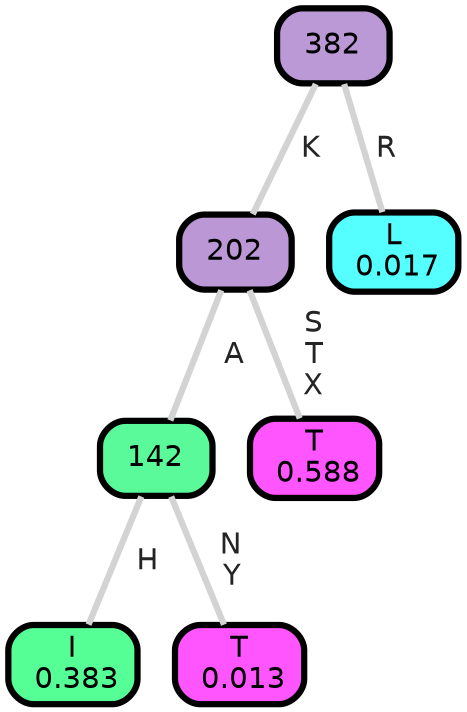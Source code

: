 graph Tree {
node [shape=box, style="filled, rounded",color="black",penwidth="3",fontcolor="black",                 fontname=helvetica] ;
graph [ranksep="0 equally", splines=straight,                 bgcolor=transparent, dpi=200] ;
edge [fontname=helvetica, fontweight=bold,fontcolor=grey14,color=lightgray] ;
0 [label="I
 0.383", fillcolor="#55ff96"] ;
1 [label="142", fillcolor="#5af999"] ;
2 [label="T
 0.013", fillcolor="#ff55ff"] ;
3 [label="202", fillcolor="#bc97d6"] ;
4 [label="T
 0.588", fillcolor="#ff55ff"] ;
5 [label="382", fillcolor="#bb99d6"] ;
6 [label="L
 0.017", fillcolor="#55ffff"] ;
1 -- 0 [label=" H",penwidth=3] ;
1 -- 2 [label=" N\n Y",penwidth=3] ;
3 -- 1 [label=" A",penwidth=3] ;
3 -- 4 [label=" S\n T\n X",penwidth=3] ;
5 -- 3 [label=" K",penwidth=3] ;
5 -- 6 [label=" R",penwidth=3] ;
{rank = same;}}
